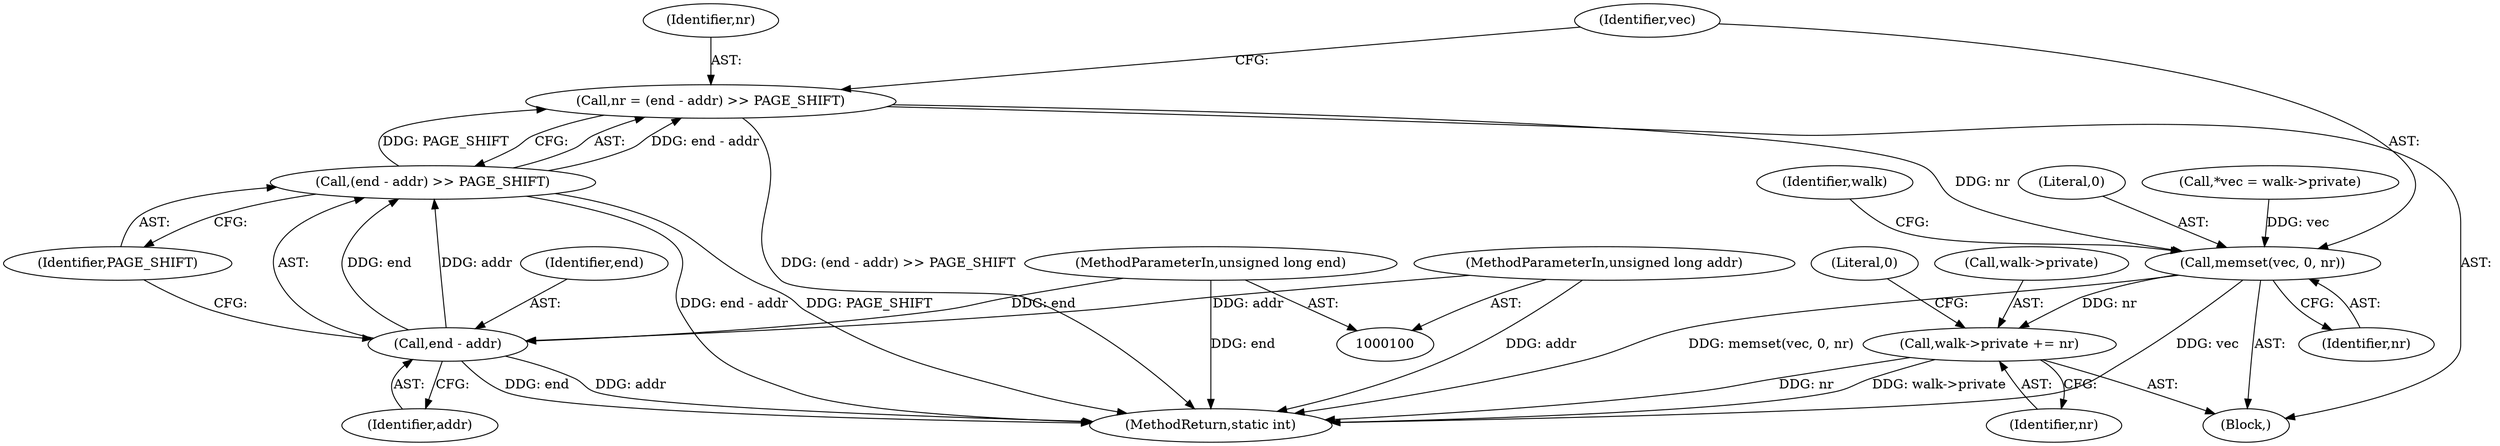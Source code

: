 digraph "0_linux_574823bfab82d9d8fa47f422778043fbb4b4f50e_2@integer" {
"1000112" [label="(Call,nr = (end - addr) >> PAGE_SHIFT)"];
"1000114" [label="(Call,(end - addr) >> PAGE_SHIFT)"];
"1000115" [label="(Call,end - addr)"];
"1000102" [label="(MethodParameterIn,unsigned long end)"];
"1000101" [label="(MethodParameterIn,unsigned long addr)"];
"1000119" [label="(Call,memset(vec, 0, nr))"];
"1000123" [label="(Call,walk->private += nr)"];
"1000106" [label="(Call,*vec = walk->private)"];
"1000112" [label="(Call,nr = (end - addr) >> PAGE_SHIFT)"];
"1000122" [label="(Identifier,nr)"];
"1000113" [label="(Identifier,nr)"];
"1000116" [label="(Identifier,end)"];
"1000114" [label="(Call,(end - addr) >> PAGE_SHIFT)"];
"1000101" [label="(MethodParameterIn,unsigned long addr)"];
"1000118" [label="(Identifier,PAGE_SHIFT)"];
"1000125" [label="(Identifier,walk)"];
"1000115" [label="(Call,end - addr)"];
"1000129" [label="(Literal,0)"];
"1000121" [label="(Literal,0)"];
"1000130" [label="(MethodReturn,static int)"];
"1000102" [label="(MethodParameterIn,unsigned long end)"];
"1000104" [label="(Block,)"];
"1000123" [label="(Call,walk->private += nr)"];
"1000127" [label="(Identifier,nr)"];
"1000120" [label="(Identifier,vec)"];
"1000117" [label="(Identifier,addr)"];
"1000124" [label="(Call,walk->private)"];
"1000119" [label="(Call,memset(vec, 0, nr))"];
"1000112" -> "1000104"  [label="AST: "];
"1000112" -> "1000114"  [label="CFG: "];
"1000113" -> "1000112"  [label="AST: "];
"1000114" -> "1000112"  [label="AST: "];
"1000120" -> "1000112"  [label="CFG: "];
"1000112" -> "1000130"  [label="DDG: (end - addr) >> PAGE_SHIFT"];
"1000114" -> "1000112"  [label="DDG: end - addr"];
"1000114" -> "1000112"  [label="DDG: PAGE_SHIFT"];
"1000112" -> "1000119"  [label="DDG: nr"];
"1000114" -> "1000118"  [label="CFG: "];
"1000115" -> "1000114"  [label="AST: "];
"1000118" -> "1000114"  [label="AST: "];
"1000114" -> "1000130"  [label="DDG: end - addr"];
"1000114" -> "1000130"  [label="DDG: PAGE_SHIFT"];
"1000115" -> "1000114"  [label="DDG: end"];
"1000115" -> "1000114"  [label="DDG: addr"];
"1000115" -> "1000117"  [label="CFG: "];
"1000116" -> "1000115"  [label="AST: "];
"1000117" -> "1000115"  [label="AST: "];
"1000118" -> "1000115"  [label="CFG: "];
"1000115" -> "1000130"  [label="DDG: addr"];
"1000115" -> "1000130"  [label="DDG: end"];
"1000102" -> "1000115"  [label="DDG: end"];
"1000101" -> "1000115"  [label="DDG: addr"];
"1000102" -> "1000100"  [label="AST: "];
"1000102" -> "1000130"  [label="DDG: end"];
"1000101" -> "1000100"  [label="AST: "];
"1000101" -> "1000130"  [label="DDG: addr"];
"1000119" -> "1000104"  [label="AST: "];
"1000119" -> "1000122"  [label="CFG: "];
"1000120" -> "1000119"  [label="AST: "];
"1000121" -> "1000119"  [label="AST: "];
"1000122" -> "1000119"  [label="AST: "];
"1000125" -> "1000119"  [label="CFG: "];
"1000119" -> "1000130"  [label="DDG: memset(vec, 0, nr)"];
"1000119" -> "1000130"  [label="DDG: vec"];
"1000106" -> "1000119"  [label="DDG: vec"];
"1000119" -> "1000123"  [label="DDG: nr"];
"1000123" -> "1000104"  [label="AST: "];
"1000123" -> "1000127"  [label="CFG: "];
"1000124" -> "1000123"  [label="AST: "];
"1000127" -> "1000123"  [label="AST: "];
"1000129" -> "1000123"  [label="CFG: "];
"1000123" -> "1000130"  [label="DDG: nr"];
"1000123" -> "1000130"  [label="DDG: walk->private"];
}
